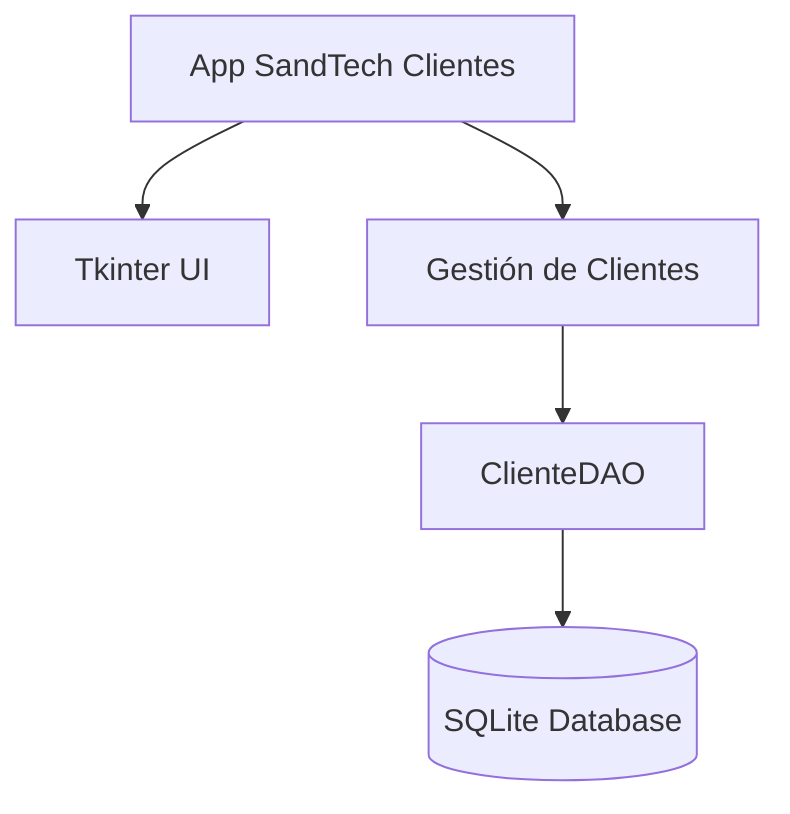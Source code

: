 graph TD
    A[App SandTech Clientes] --> B[Tkinter UI]
    A --> C[Gestión de Clientes]
    C --> D[ClienteDAO]
    D --> E[(SQLite Database)]